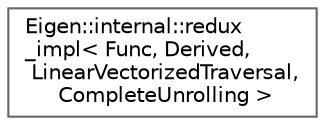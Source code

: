 digraph "类继承关系图"
{
 // LATEX_PDF_SIZE
  bgcolor="transparent";
  edge [fontname=Helvetica,fontsize=10,labelfontname=Helvetica,labelfontsize=10];
  node [fontname=Helvetica,fontsize=10,shape=box,height=0.2,width=0.4];
  rankdir="LR";
  Node0 [id="Node000000",label="Eigen::internal::redux\l_impl\< Func, Derived,\l LinearVectorizedTraversal,\l CompleteUnrolling \>",height=0.2,width=0.4,color="grey40", fillcolor="white", style="filled",URL="$struct_eigen_1_1internal_1_1redux__impl_3_01_func_00_01_derived_00_01_linear_vectorized_traversal_00_01_complete_unrolling_01_4.html",tooltip=" "];
}
